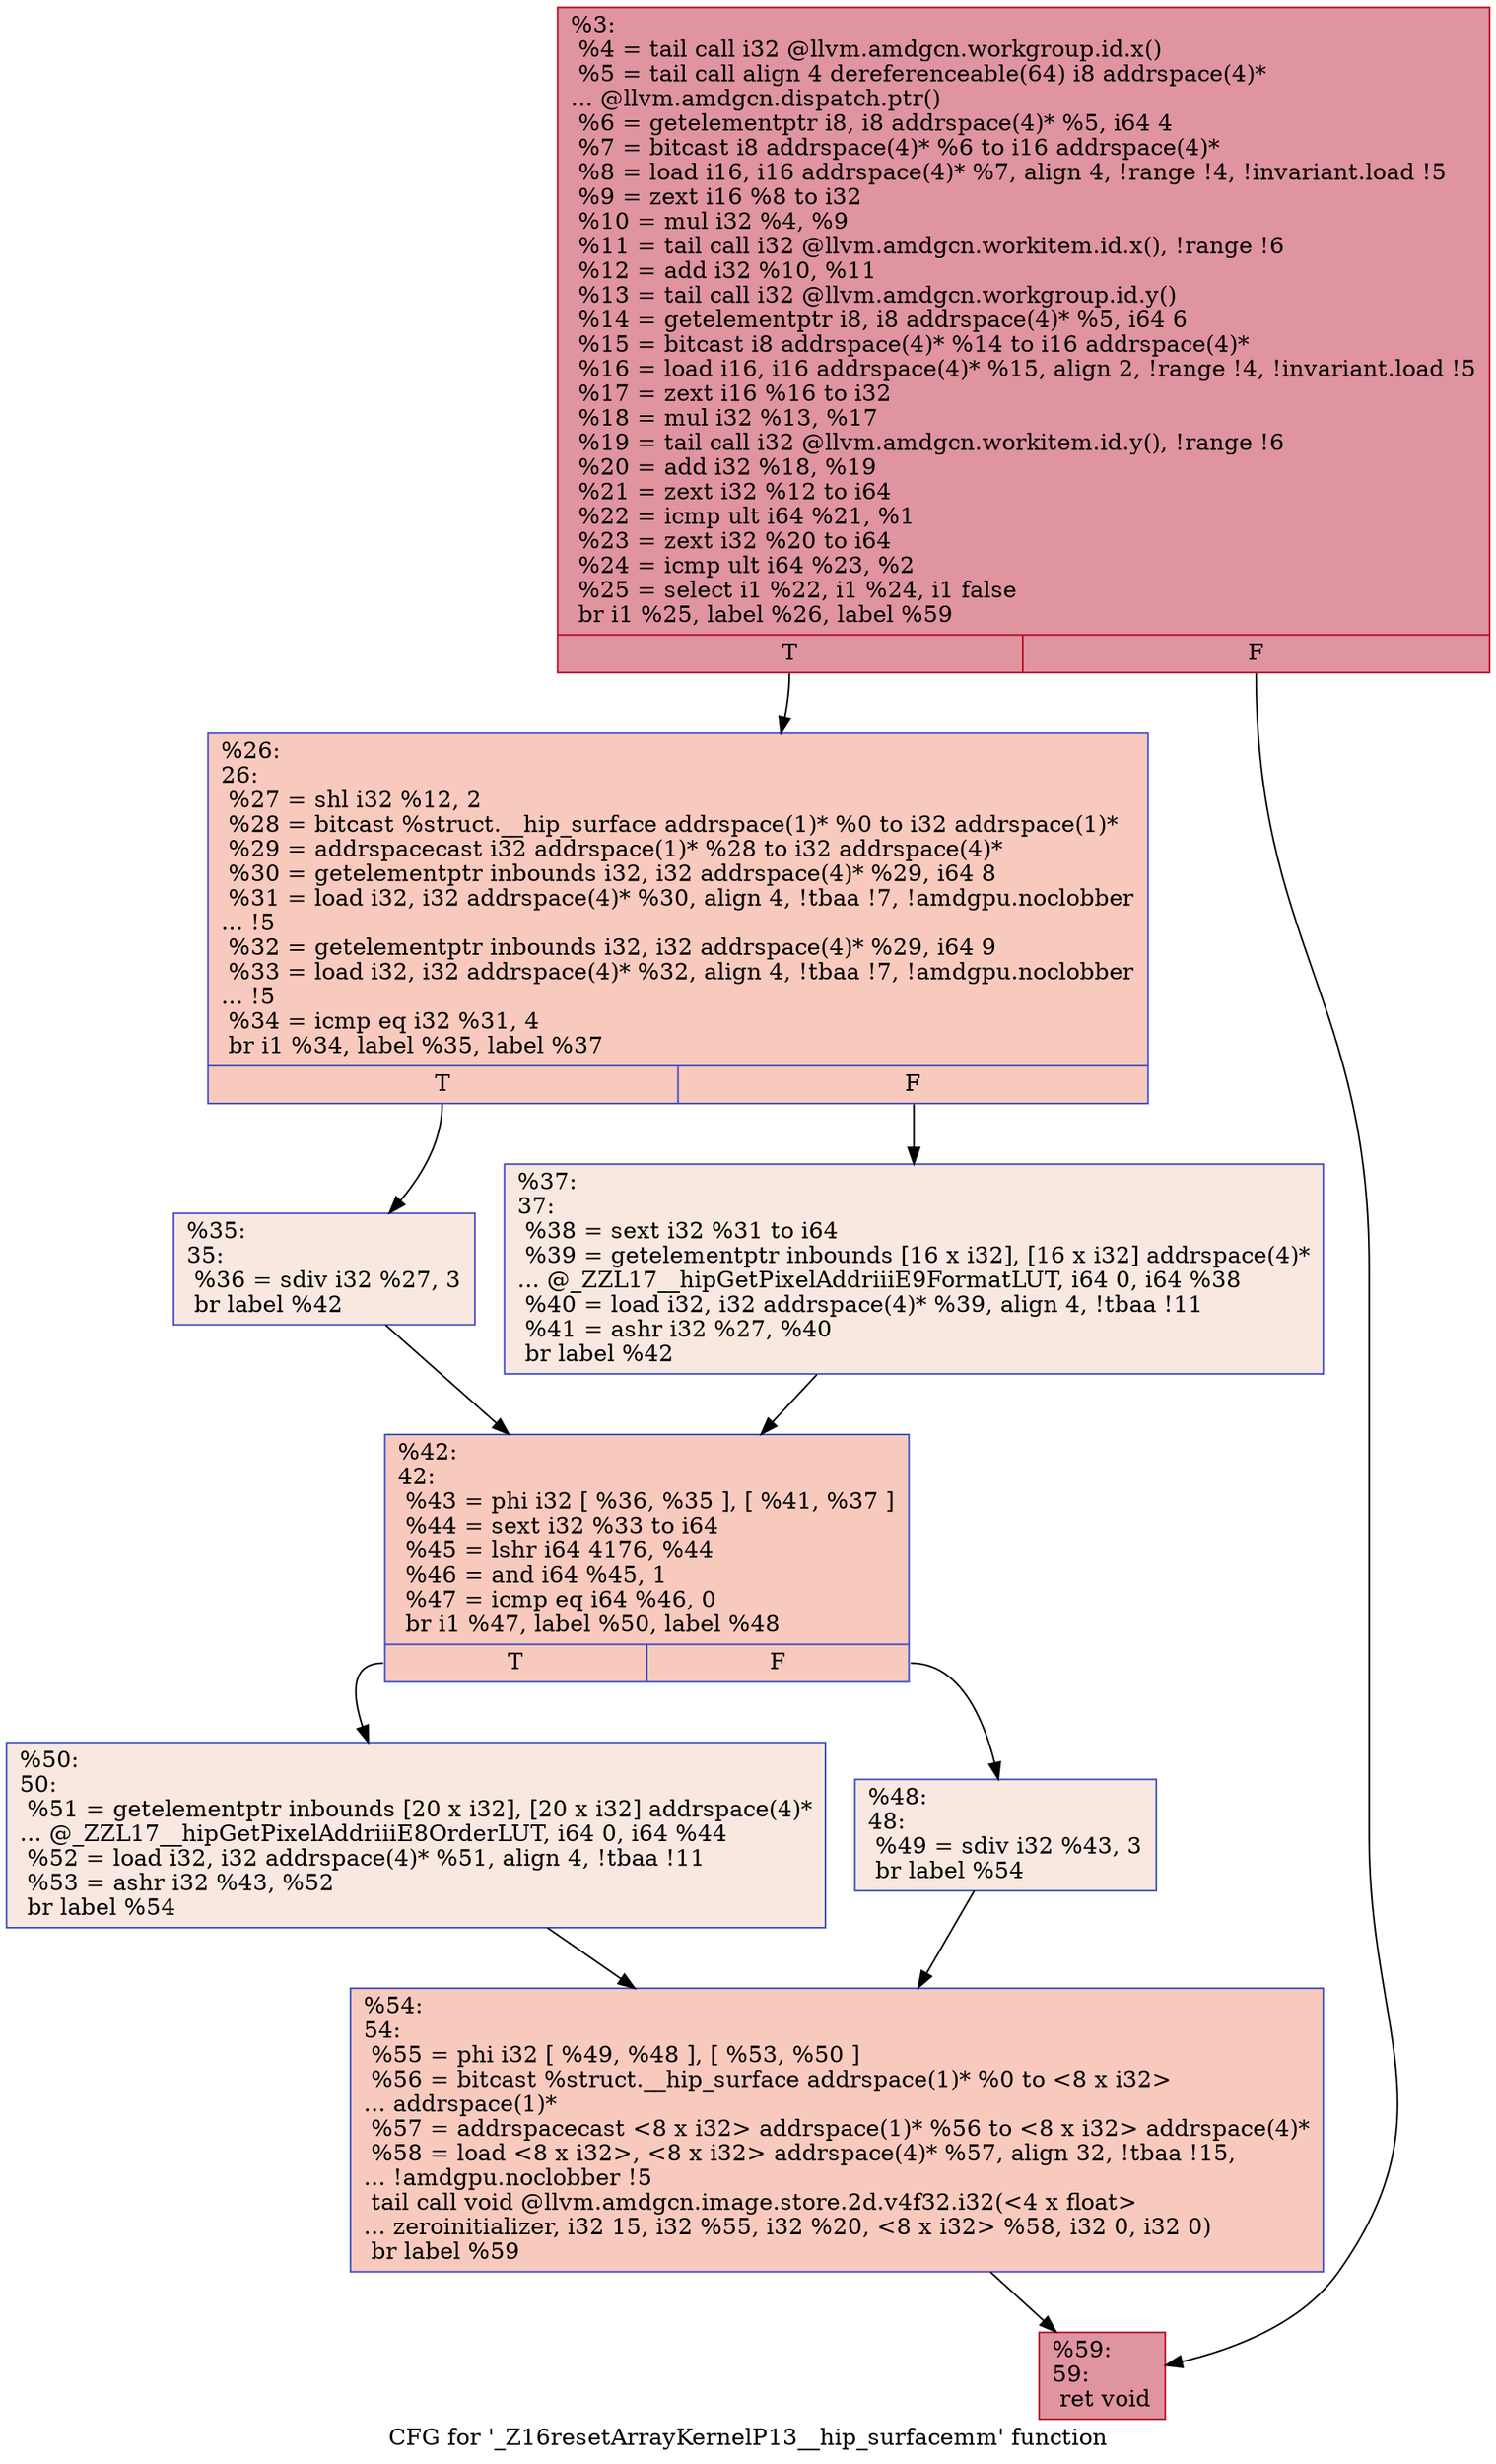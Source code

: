 digraph "CFG for '_Z16resetArrayKernelP13__hip_surfacemm' function" {
	label="CFG for '_Z16resetArrayKernelP13__hip_surfacemm' function";

	Node0x5ce3fa0 [shape=record,color="#b70d28ff", style=filled, fillcolor="#b70d2870",label="{%3:\l  %4 = tail call i32 @llvm.amdgcn.workgroup.id.x()\l  %5 = tail call align 4 dereferenceable(64) i8 addrspace(4)*\l... @llvm.amdgcn.dispatch.ptr()\l  %6 = getelementptr i8, i8 addrspace(4)* %5, i64 4\l  %7 = bitcast i8 addrspace(4)* %6 to i16 addrspace(4)*\l  %8 = load i16, i16 addrspace(4)* %7, align 4, !range !4, !invariant.load !5\l  %9 = zext i16 %8 to i32\l  %10 = mul i32 %4, %9\l  %11 = tail call i32 @llvm.amdgcn.workitem.id.x(), !range !6\l  %12 = add i32 %10, %11\l  %13 = tail call i32 @llvm.amdgcn.workgroup.id.y()\l  %14 = getelementptr i8, i8 addrspace(4)* %5, i64 6\l  %15 = bitcast i8 addrspace(4)* %14 to i16 addrspace(4)*\l  %16 = load i16, i16 addrspace(4)* %15, align 2, !range !4, !invariant.load !5\l  %17 = zext i16 %16 to i32\l  %18 = mul i32 %13, %17\l  %19 = tail call i32 @llvm.amdgcn.workitem.id.y(), !range !6\l  %20 = add i32 %18, %19\l  %21 = zext i32 %12 to i64\l  %22 = icmp ult i64 %21, %1\l  %23 = zext i32 %20 to i64\l  %24 = icmp ult i64 %23, %2\l  %25 = select i1 %22, i1 %24, i1 false\l  br i1 %25, label %26, label %59\l|{<s0>T|<s1>F}}"];
	Node0x5ce3fa0:s0 -> Node0x5ce7500;
	Node0x5ce3fa0:s1 -> Node0x5ce7590;
	Node0x5ce7500 [shape=record,color="#3d50c3ff", style=filled, fillcolor="#ef886b70",label="{%26:\l26:                                               \l  %27 = shl i32 %12, 2\l  %28 = bitcast %struct.__hip_surface addrspace(1)* %0 to i32 addrspace(1)*\l  %29 = addrspacecast i32 addrspace(1)* %28 to i32 addrspace(4)*\l  %30 = getelementptr inbounds i32, i32 addrspace(4)* %29, i64 8\l  %31 = load i32, i32 addrspace(4)* %30, align 4, !tbaa !7, !amdgpu.noclobber\l... !5\l  %32 = getelementptr inbounds i32, i32 addrspace(4)* %29, i64 9\l  %33 = load i32, i32 addrspace(4)* %32, align 4, !tbaa !7, !amdgpu.noclobber\l... !5\l  %34 = icmp eq i32 %31, 4\l  br i1 %34, label %35, label %37\l|{<s0>T|<s1>F}}"];
	Node0x5ce7500:s0 -> Node0x5ce8480;
	Node0x5ce7500:s1 -> Node0x5ce8510;
	Node0x5ce8480 [shape=record,color="#3d50c3ff", style=filled, fillcolor="#f1ccb870",label="{%35:\l35:                                               \l  %36 = sdiv i32 %27, 3\l  br label %42\l}"];
	Node0x5ce8480 -> Node0x5ce86e0;
	Node0x5ce8510 [shape=record,color="#3d50c3ff", style=filled, fillcolor="#f1ccb870",label="{%37:\l37:                                               \l  %38 = sext i32 %31 to i64\l  %39 = getelementptr inbounds [16 x i32], [16 x i32] addrspace(4)*\l... @_ZZL17__hipGetPixelAddriiiE9FormatLUT, i64 0, i64 %38\l  %40 = load i32, i32 addrspace(4)* %39, align 4, !tbaa !11\l  %41 = ashr i32 %27, %40\l  br label %42\l}"];
	Node0x5ce8510 -> Node0x5ce86e0;
	Node0x5ce86e0 [shape=record,color="#3d50c3ff", style=filled, fillcolor="#ef886b70",label="{%42:\l42:                                               \l  %43 = phi i32 [ %36, %35 ], [ %41, %37 ]\l  %44 = sext i32 %33 to i64\l  %45 = lshr i64 4176, %44\l  %46 = and i64 %45, 1\l  %47 = icmp eq i64 %46, 0\l  br i1 %47, label %50, label %48\l|{<s0>T|<s1>F}}"];
	Node0x5ce86e0:s0 -> Node0x5ce8e80;
	Node0x5ce86e0:s1 -> Node0x5ce8ed0;
	Node0x5ce8ed0 [shape=record,color="#3d50c3ff", style=filled, fillcolor="#f1ccb870",label="{%48:\l48:                                               \l  %49 = sdiv i32 %43, 3\l  br label %54\l}"];
	Node0x5ce8ed0 -> Node0x5ce90a0;
	Node0x5ce8e80 [shape=record,color="#3d50c3ff", style=filled, fillcolor="#f1ccb870",label="{%50:\l50:                                               \l  %51 = getelementptr inbounds [20 x i32], [20 x i32] addrspace(4)*\l... @_ZZL17__hipGetPixelAddriiiE8OrderLUT, i64 0, i64 %44\l  %52 = load i32, i32 addrspace(4)* %51, align 4, !tbaa !11\l  %53 = ashr i32 %43, %52\l  br label %54\l}"];
	Node0x5ce8e80 -> Node0x5ce90a0;
	Node0x5ce90a0 [shape=record,color="#3d50c3ff", style=filled, fillcolor="#ef886b70",label="{%54:\l54:                                               \l  %55 = phi i32 [ %49, %48 ], [ %53, %50 ]\l  %56 = bitcast %struct.__hip_surface addrspace(1)* %0 to \<8 x i32\>\l... addrspace(1)*\l  %57 = addrspacecast \<8 x i32\> addrspace(1)* %56 to \<8 x i32\> addrspace(4)*\l  %58 = load \<8 x i32\>, \<8 x i32\> addrspace(4)* %57, align 32, !tbaa !15,\l... !amdgpu.noclobber !5\l  tail call void @llvm.amdgcn.image.store.2d.v4f32.i32(\<4 x float\>\l... zeroinitializer, i32 15, i32 %55, i32 %20, \<8 x i32\> %58, i32 0, i32 0)\l  br label %59\l}"];
	Node0x5ce90a0 -> Node0x5ce7590;
	Node0x5ce7590 [shape=record,color="#b70d28ff", style=filled, fillcolor="#b70d2870",label="{%59:\l59:                                               \l  ret void\l}"];
}
